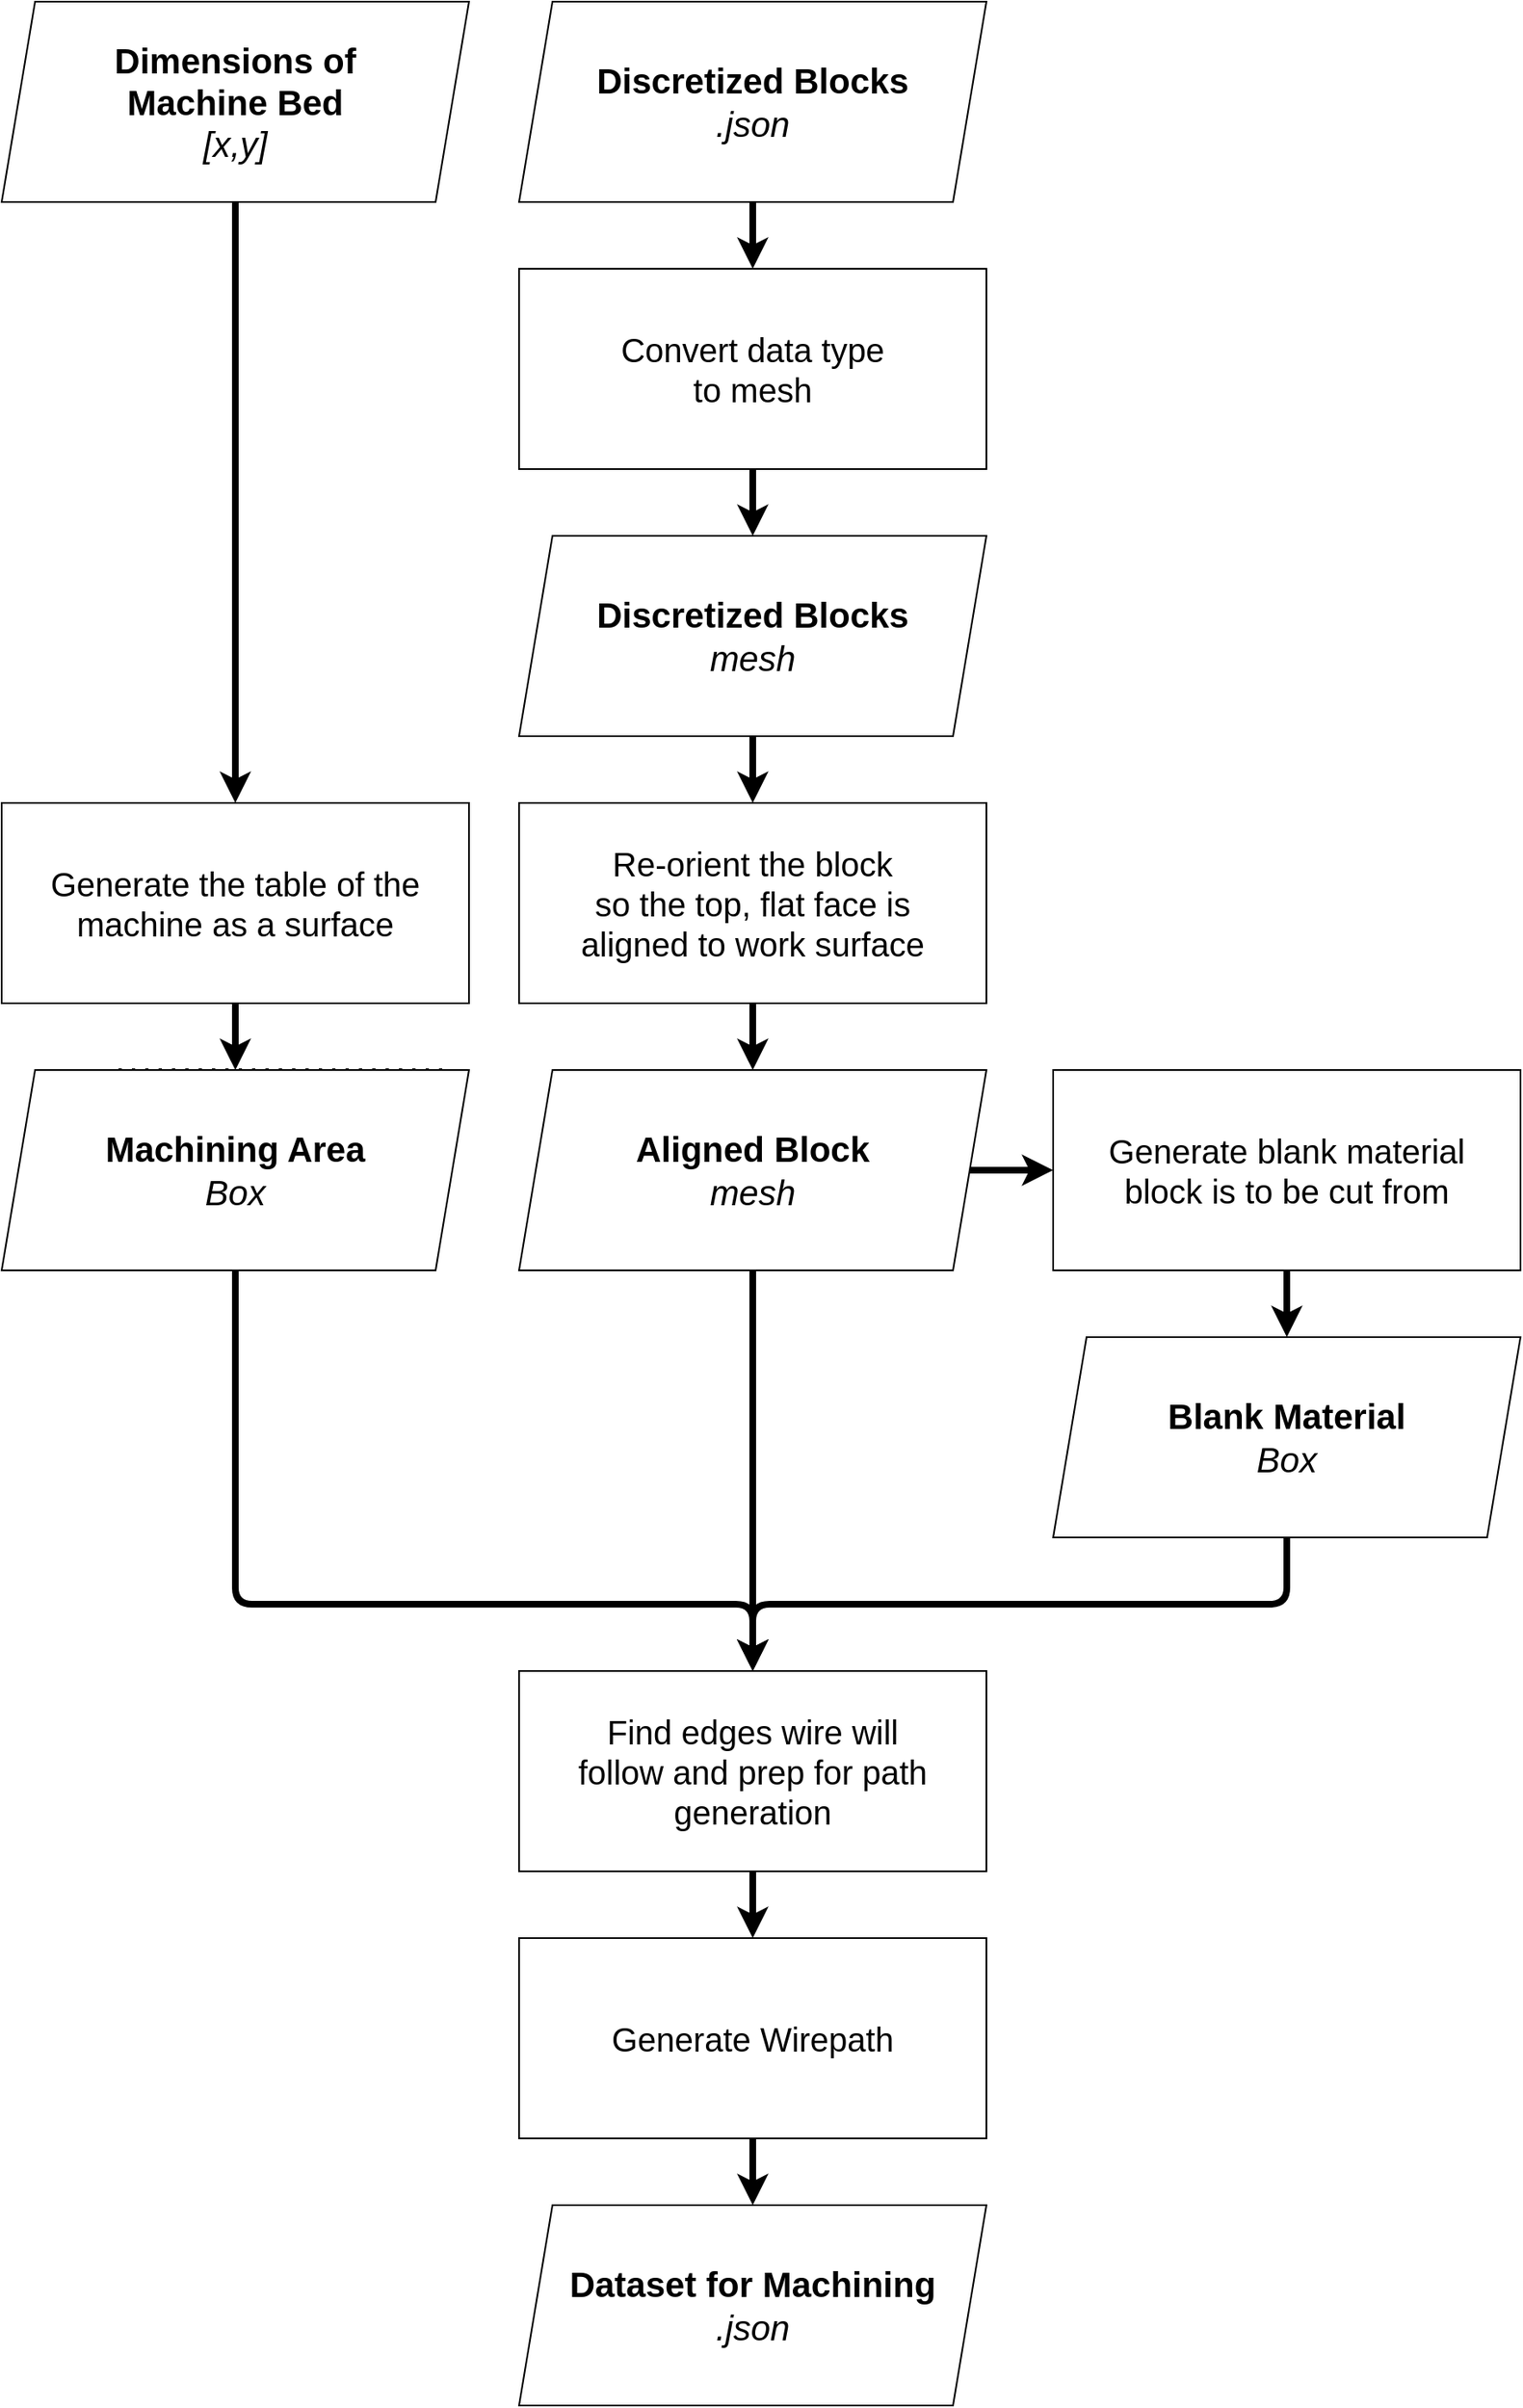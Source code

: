 <mxfile>
    <diagram id="JAw7IhU1PAZ10MtZ-DYA" name="Page-1">
        <mxGraphModel dx="1257" dy="2135" grid="1" gridSize="10" guides="1" tooltips="1" connect="1" arrows="1" fold="1" page="1" pageScale="1" pageWidth="1920" pageHeight="1200" math="0" shadow="0">
            <root>
                <mxCell id="0"/>
                <mxCell id="1" parent="0"/>
                <mxCell id="22" value="" style="edgeStyle=none;html=1;fontSize=20;strokeWidth=4;" parent="1" source="2" target="21" edge="1">
                    <mxGeometry relative="1" as="geometry"/>
                </mxCell>
                <mxCell id="2" value="&lt;span style=&quot;font-size: 20px&quot;&gt;Convert data type&lt;/span&gt;&lt;br style=&quot;font-size: 20px&quot;&gt;&lt;span style=&quot;font-size: 20px&quot;&gt;to mesh&lt;/span&gt;" style="rounded=0;whiteSpace=wrap;html=1;" parent="1" vertex="1">
                    <mxGeometry x="760" y="80" width="280" height="120" as="geometry"/>
                </mxCell>
                <mxCell id="16" value="" style="endArrow=none;dashed=1;html=1;dashPattern=1 3;strokeWidth=2;fontSize=20;" parent="1" edge="1">
                    <mxGeometry width="50" height="50" relative="1" as="geometry">
                        <mxPoint x="520" y="560" as="sourcePoint"/>
                        <mxPoint x="720" y="560" as="targetPoint"/>
                    </mxGeometry>
                </mxCell>
                <mxCell id="20" value="" style="edgeStyle=none;html=1;fontSize=20;strokeWidth=4;" parent="1" source="19" target="2" edge="1">
                    <mxGeometry relative="1" as="geometry"/>
                </mxCell>
                <mxCell id="19" value="&lt;b style=&quot;font-size: 21px&quot;&gt;Discretized Blocks&lt;/b&gt;&lt;br style=&quot;font-size: 21px&quot;&gt;&lt;i style=&quot;font-size: 21px&quot;&gt;.json&lt;/i&gt;" style="shape=parallelogram;perimeter=parallelogramPerimeter;whiteSpace=wrap;html=1;fixedSize=1;fontSize=12;rounded=0;" parent="1" vertex="1">
                    <mxGeometry x="760" y="-80" width="280" height="120" as="geometry"/>
                </mxCell>
                <mxCell id="24" value="" style="edgeStyle=none;html=1;fontSize=20;strokeWidth=4;" parent="1" source="21" target="23" edge="1">
                    <mxGeometry relative="1" as="geometry"/>
                </mxCell>
                <mxCell id="21" value="&lt;b style=&quot;font-size: 21px&quot;&gt;Discretized Blocks&lt;/b&gt;&lt;br style=&quot;font-size: 21px&quot;&gt;&lt;i style=&quot;font-size: 21px&quot;&gt;mesh&lt;/i&gt;" style="shape=parallelogram;perimeter=parallelogramPerimeter;whiteSpace=wrap;html=1;fixedSize=1;fontSize=12;rounded=0;" parent="1" vertex="1">
                    <mxGeometry x="760" y="240" width="280" height="120" as="geometry"/>
                </mxCell>
                <mxCell id="27" value="" style="edgeStyle=none;html=1;fontSize=20;strokeWidth=4;" parent="1" source="23" target="25" edge="1">
                    <mxGeometry relative="1" as="geometry"/>
                </mxCell>
                <mxCell id="23" value="&lt;span style=&quot;font-size: 20px&quot;&gt;Re-orient the block&lt;/span&gt;&lt;br style=&quot;font-size: 20px&quot;&gt;&lt;span style=&quot;font-size: 20px&quot;&gt;so the top, flat face is&lt;/span&gt;&lt;br style=&quot;font-size: 20px&quot;&gt;&lt;span style=&quot;font-size: 20px&quot;&gt;aligned to work surface&lt;/span&gt;" style="rounded=0;whiteSpace=wrap;html=1;" parent="1" vertex="1">
                    <mxGeometry x="760" y="400" width="280" height="120" as="geometry"/>
                </mxCell>
                <mxCell id="28" value="" style="edgeStyle=none;html=1;fontSize=20;strokeWidth=4;" parent="1" source="25" target="26" edge="1">
                    <mxGeometry relative="1" as="geometry"/>
                </mxCell>
                <mxCell id="39" style="edgeStyle=orthogonalEdgeStyle;html=1;entryX=0.5;entryY=0;entryDx=0;entryDy=0;fontSize=20;strokeWidth=4;" parent="1" source="25" edge="1">
                    <mxGeometry relative="1" as="geometry">
                        <mxPoint x="900" y="920" as="targetPoint"/>
                    </mxGeometry>
                </mxCell>
                <mxCell id="25" value="&lt;b style=&quot;font-size: 21px&quot;&gt;Aligned Block&lt;/b&gt;&lt;br style=&quot;font-size: 21px&quot;&gt;&lt;i style=&quot;font-size: 21px&quot;&gt;mesh&lt;/i&gt;" style="shape=parallelogram;perimeter=parallelogramPerimeter;whiteSpace=wrap;html=1;fixedSize=1;fontSize=12;rounded=0;" parent="1" vertex="1">
                    <mxGeometry x="760" y="560" width="280" height="120" as="geometry"/>
                </mxCell>
                <mxCell id="30" value="" style="edgeStyle=none;html=1;fontSize=20;strokeWidth=4;" parent="1" source="26" target="29" edge="1">
                    <mxGeometry relative="1" as="geometry"/>
                </mxCell>
                <mxCell id="26" value="&lt;span style=&quot;font-size: 20px&quot;&gt;Generate blank material&lt;/span&gt;&lt;br style=&quot;font-size: 20px&quot;&gt;&lt;span style=&quot;font-size: 20px&quot;&gt;block is to be cut from&lt;/span&gt;" style="rounded=0;whiteSpace=wrap;html=1;" parent="1" vertex="1">
                    <mxGeometry x="1080" y="560" width="280" height="120" as="geometry"/>
                </mxCell>
                <mxCell id="40" style="edgeStyle=orthogonalEdgeStyle;html=1;entryX=0.5;entryY=0;entryDx=0;entryDy=0;fontSize=20;strokeWidth=4;" parent="1" source="29" edge="1">
                    <mxGeometry relative="1" as="geometry">
                        <Array as="points">
                            <mxPoint x="1220" y="880"/>
                            <mxPoint x="900" y="880"/>
                        </Array>
                        <mxPoint x="900" y="920" as="targetPoint"/>
                    </mxGeometry>
                </mxCell>
                <mxCell id="29" value="&lt;b style=&quot;font-size: 21px&quot;&gt;Blank Material&lt;/b&gt;&lt;br style=&quot;font-size: 21px&quot;&gt;&lt;i style=&quot;font-size: 21px&quot;&gt;Box&lt;/i&gt;" style="shape=parallelogram;perimeter=parallelogramPerimeter;whiteSpace=wrap;html=1;fixedSize=1;fontSize=12;rounded=0;" parent="1" vertex="1">
                    <mxGeometry x="1080" y="720" width="280" height="120" as="geometry"/>
                </mxCell>
                <mxCell id="34" style="edgeStyle=none;html=1;fontSize=20;strokeWidth=4;" parent="1" source="31" target="32" edge="1">
                    <mxGeometry relative="1" as="geometry"/>
                </mxCell>
                <mxCell id="31" value="&lt;b style=&quot;font-size: 21px&quot;&gt;Dimensions of &lt;br&gt;Machine Bed&lt;/b&gt;&lt;br style=&quot;font-size: 21px&quot;&gt;&lt;span style=&quot;font-size: 21px&quot;&gt;&lt;i&gt;[x,y]&lt;/i&gt;&lt;/span&gt;" style="shape=parallelogram;perimeter=parallelogramPerimeter;whiteSpace=wrap;html=1;fixedSize=1;fontSize=12;rounded=0;" parent="1" vertex="1">
                    <mxGeometry x="450" y="-80" width="280" height="120" as="geometry"/>
                </mxCell>
                <mxCell id="36" value="" style="edgeStyle=none;html=1;fontSize=20;strokeWidth=4;" parent="1" source="32" target="35" edge="1">
                    <mxGeometry relative="1" as="geometry"/>
                </mxCell>
                <mxCell id="32" value="&lt;span style=&quot;font-size: 20px&quot;&gt;Generate the table of the machine as a surface&lt;/span&gt;" style="rounded=0;whiteSpace=wrap;html=1;" parent="1" vertex="1">
                    <mxGeometry x="450" y="400" width="280" height="120" as="geometry"/>
                </mxCell>
                <mxCell id="38" style="edgeStyle=orthogonalEdgeStyle;html=1;entryX=0.5;entryY=0;entryDx=0;entryDy=0;fontSize=20;strokeWidth=4;" parent="1" source="35" edge="1">
                    <mxGeometry relative="1" as="geometry">
                        <Array as="points">
                            <mxPoint x="590" y="880"/>
                            <mxPoint x="900" y="880"/>
                        </Array>
                        <mxPoint x="900" y="920" as="targetPoint"/>
                    </mxGeometry>
                </mxCell>
                <mxCell id="35" value="&lt;b style=&quot;font-size: 21px&quot;&gt;Machining Area&lt;/b&gt;&lt;br style=&quot;font-size: 21px&quot;&gt;&lt;i style=&quot;font-size: 21px&quot;&gt;Box&lt;/i&gt;" style="shape=parallelogram;perimeter=parallelogramPerimeter;whiteSpace=wrap;html=1;fixedSize=1;fontSize=12;rounded=0;" parent="1" vertex="1">
                    <mxGeometry x="450" y="560" width="280" height="120" as="geometry"/>
                </mxCell>
                <mxCell id="47" value="" style="edgeStyle=orthogonalEdgeStyle;html=1;fontSize=20;strokeWidth=4;" parent="1" source="41" target="45" edge="1">
                    <mxGeometry relative="1" as="geometry"/>
                </mxCell>
                <mxCell id="41" value="&lt;span style=&quot;font-size: 20px&quot;&gt;Find edges wire will &lt;br&gt;follow and prep for path generation&lt;/span&gt;" style="rounded=0;whiteSpace=wrap;html=1;" parent="1" vertex="1">
                    <mxGeometry x="760" y="920" width="280" height="120" as="geometry"/>
                </mxCell>
                <mxCell id="48" value="" style="edgeStyle=orthogonalEdgeStyle;html=1;fontSize=20;strokeWidth=4;" parent="1" source="45" target="46" edge="1">
                    <mxGeometry relative="1" as="geometry"/>
                </mxCell>
                <mxCell id="45" value="&lt;span style=&quot;font-size: 20px&quot;&gt;Generate Wirepath&lt;/span&gt;" style="rounded=0;whiteSpace=wrap;html=1;" parent="1" vertex="1">
                    <mxGeometry x="760" y="1080" width="280" height="120" as="geometry"/>
                </mxCell>
                <mxCell id="46" value="&lt;span style=&quot;font-size: 21px&quot;&gt;&lt;b&gt;Dataset for Machining&lt;/b&gt;&lt;/span&gt;&lt;br style=&quot;font-size: 21px&quot;&gt;&lt;i style=&quot;font-size: 21px&quot;&gt;.json&lt;/i&gt;" style="shape=parallelogram;perimeter=parallelogramPerimeter;whiteSpace=wrap;html=1;fixedSize=1;fontSize=12;rounded=0;" parent="1" vertex="1">
                    <mxGeometry x="760" y="1240" width="280" height="120" as="geometry"/>
                </mxCell>
            </root>
        </mxGraphModel>
    </diagram>
</mxfile>